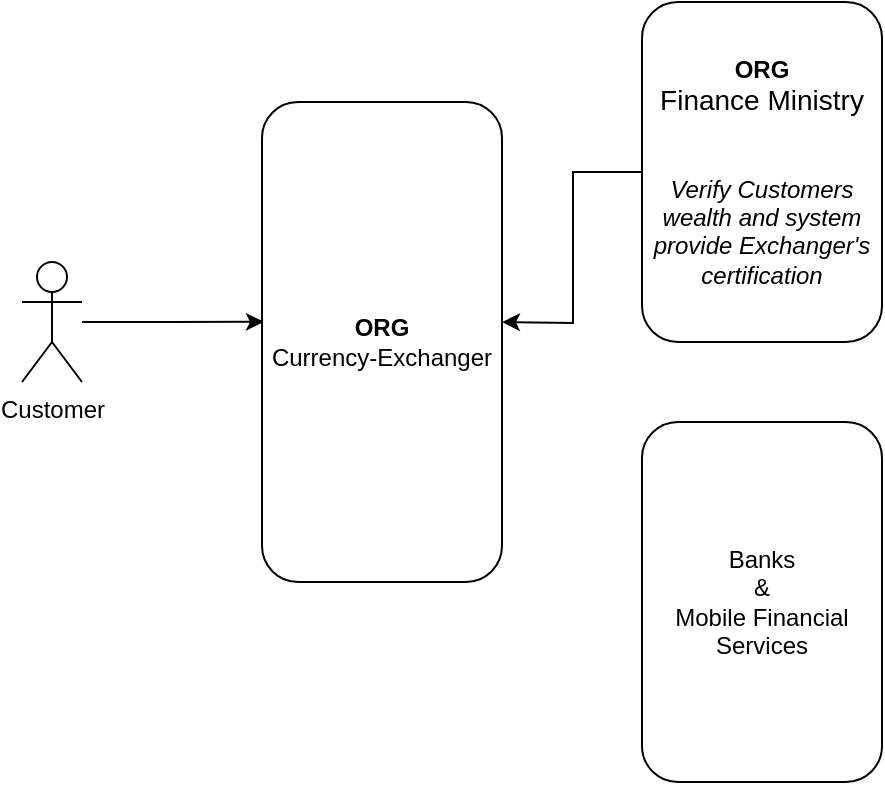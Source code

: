 <mxfile version="14.9.5" type="github">
  <diagram id="T9xgaOHDPQrs-XFZEX-W" name="Page-1">
    <mxGraphModel dx="1350" dy="793" grid="1" gridSize="10" guides="1" tooltips="1" connect="1" arrows="1" fold="1" page="1" pageScale="1" pageWidth="850" pageHeight="1100" math="0" shadow="0">
      <root>
        <mxCell id="0" />
        <mxCell id="1" parent="0" />
        <mxCell id="5fQ8Wmeh50y775HjGKkR-3" style="edgeStyle=orthogonalEdgeStyle;rounded=0;orthogonalLoop=1;jettySize=auto;html=1;entryX=0.008;entryY=0.458;entryDx=0;entryDy=0;entryPerimeter=0;" edge="1" parent="1" source="5fQ8Wmeh50y775HjGKkR-1" target="5fQ8Wmeh50y775HjGKkR-2">
          <mxGeometry relative="1" as="geometry" />
        </mxCell>
        <mxCell id="5fQ8Wmeh50y775HjGKkR-1" value="&lt;div&gt;Customer&lt;/div&gt;&lt;div&gt;&lt;br&gt;&lt;/div&gt;" style="shape=umlActor;verticalLabelPosition=bottom;verticalAlign=top;html=1;outlineConnect=0;" vertex="1" parent="1">
          <mxGeometry x="160" y="300" width="30" height="60" as="geometry" />
        </mxCell>
        <mxCell id="5fQ8Wmeh50y775HjGKkR-2" value="&lt;b&gt;ORG&lt;/b&gt;&lt;br&gt;Currency-Exchanger" style="rounded=1;whiteSpace=wrap;html=1;" vertex="1" parent="1">
          <mxGeometry x="280" y="220" width="120" height="240" as="geometry" />
        </mxCell>
        <mxCell id="5fQ8Wmeh50y775HjGKkR-6" style="edgeStyle=orthogonalEdgeStyle;rounded=0;orthogonalLoop=1;jettySize=auto;html=1;" edge="1" parent="1" source="5fQ8Wmeh50y775HjGKkR-4">
          <mxGeometry relative="1" as="geometry">
            <mxPoint x="400" y="330" as="targetPoint" />
          </mxGeometry>
        </mxCell>
        <mxCell id="5fQ8Wmeh50y775HjGKkR-4" value="&lt;div&gt;&lt;b&gt;ORG&lt;/b&gt;&lt;br&gt;&lt;font style=&quot;font-size: 14px&quot;&gt;Finance Ministry&lt;/font&gt;&lt;/div&gt;&lt;br&gt;&lt;br&gt;&lt;div&gt;&lt;i&gt;Verify Customers wealth and system provide Exchanger&#39;s certification&lt;/i&gt;&lt;/div&gt;" style="rounded=1;whiteSpace=wrap;html=1;" vertex="1" parent="1">
          <mxGeometry x="470" y="170" width="120" height="170" as="geometry" />
        </mxCell>
        <mxCell id="5fQ8Wmeh50y775HjGKkR-7" value="&lt;div&gt;Banks&lt;/div&gt;&lt;div&gt;&amp;amp;&lt;/div&gt;&lt;div&gt;Mobile Financial Services&lt;br&gt;&lt;/div&gt;" style="rounded=1;whiteSpace=wrap;html=1;" vertex="1" parent="1">
          <mxGeometry x="470" y="380" width="120" height="180" as="geometry" />
        </mxCell>
      </root>
    </mxGraphModel>
  </diagram>
</mxfile>
